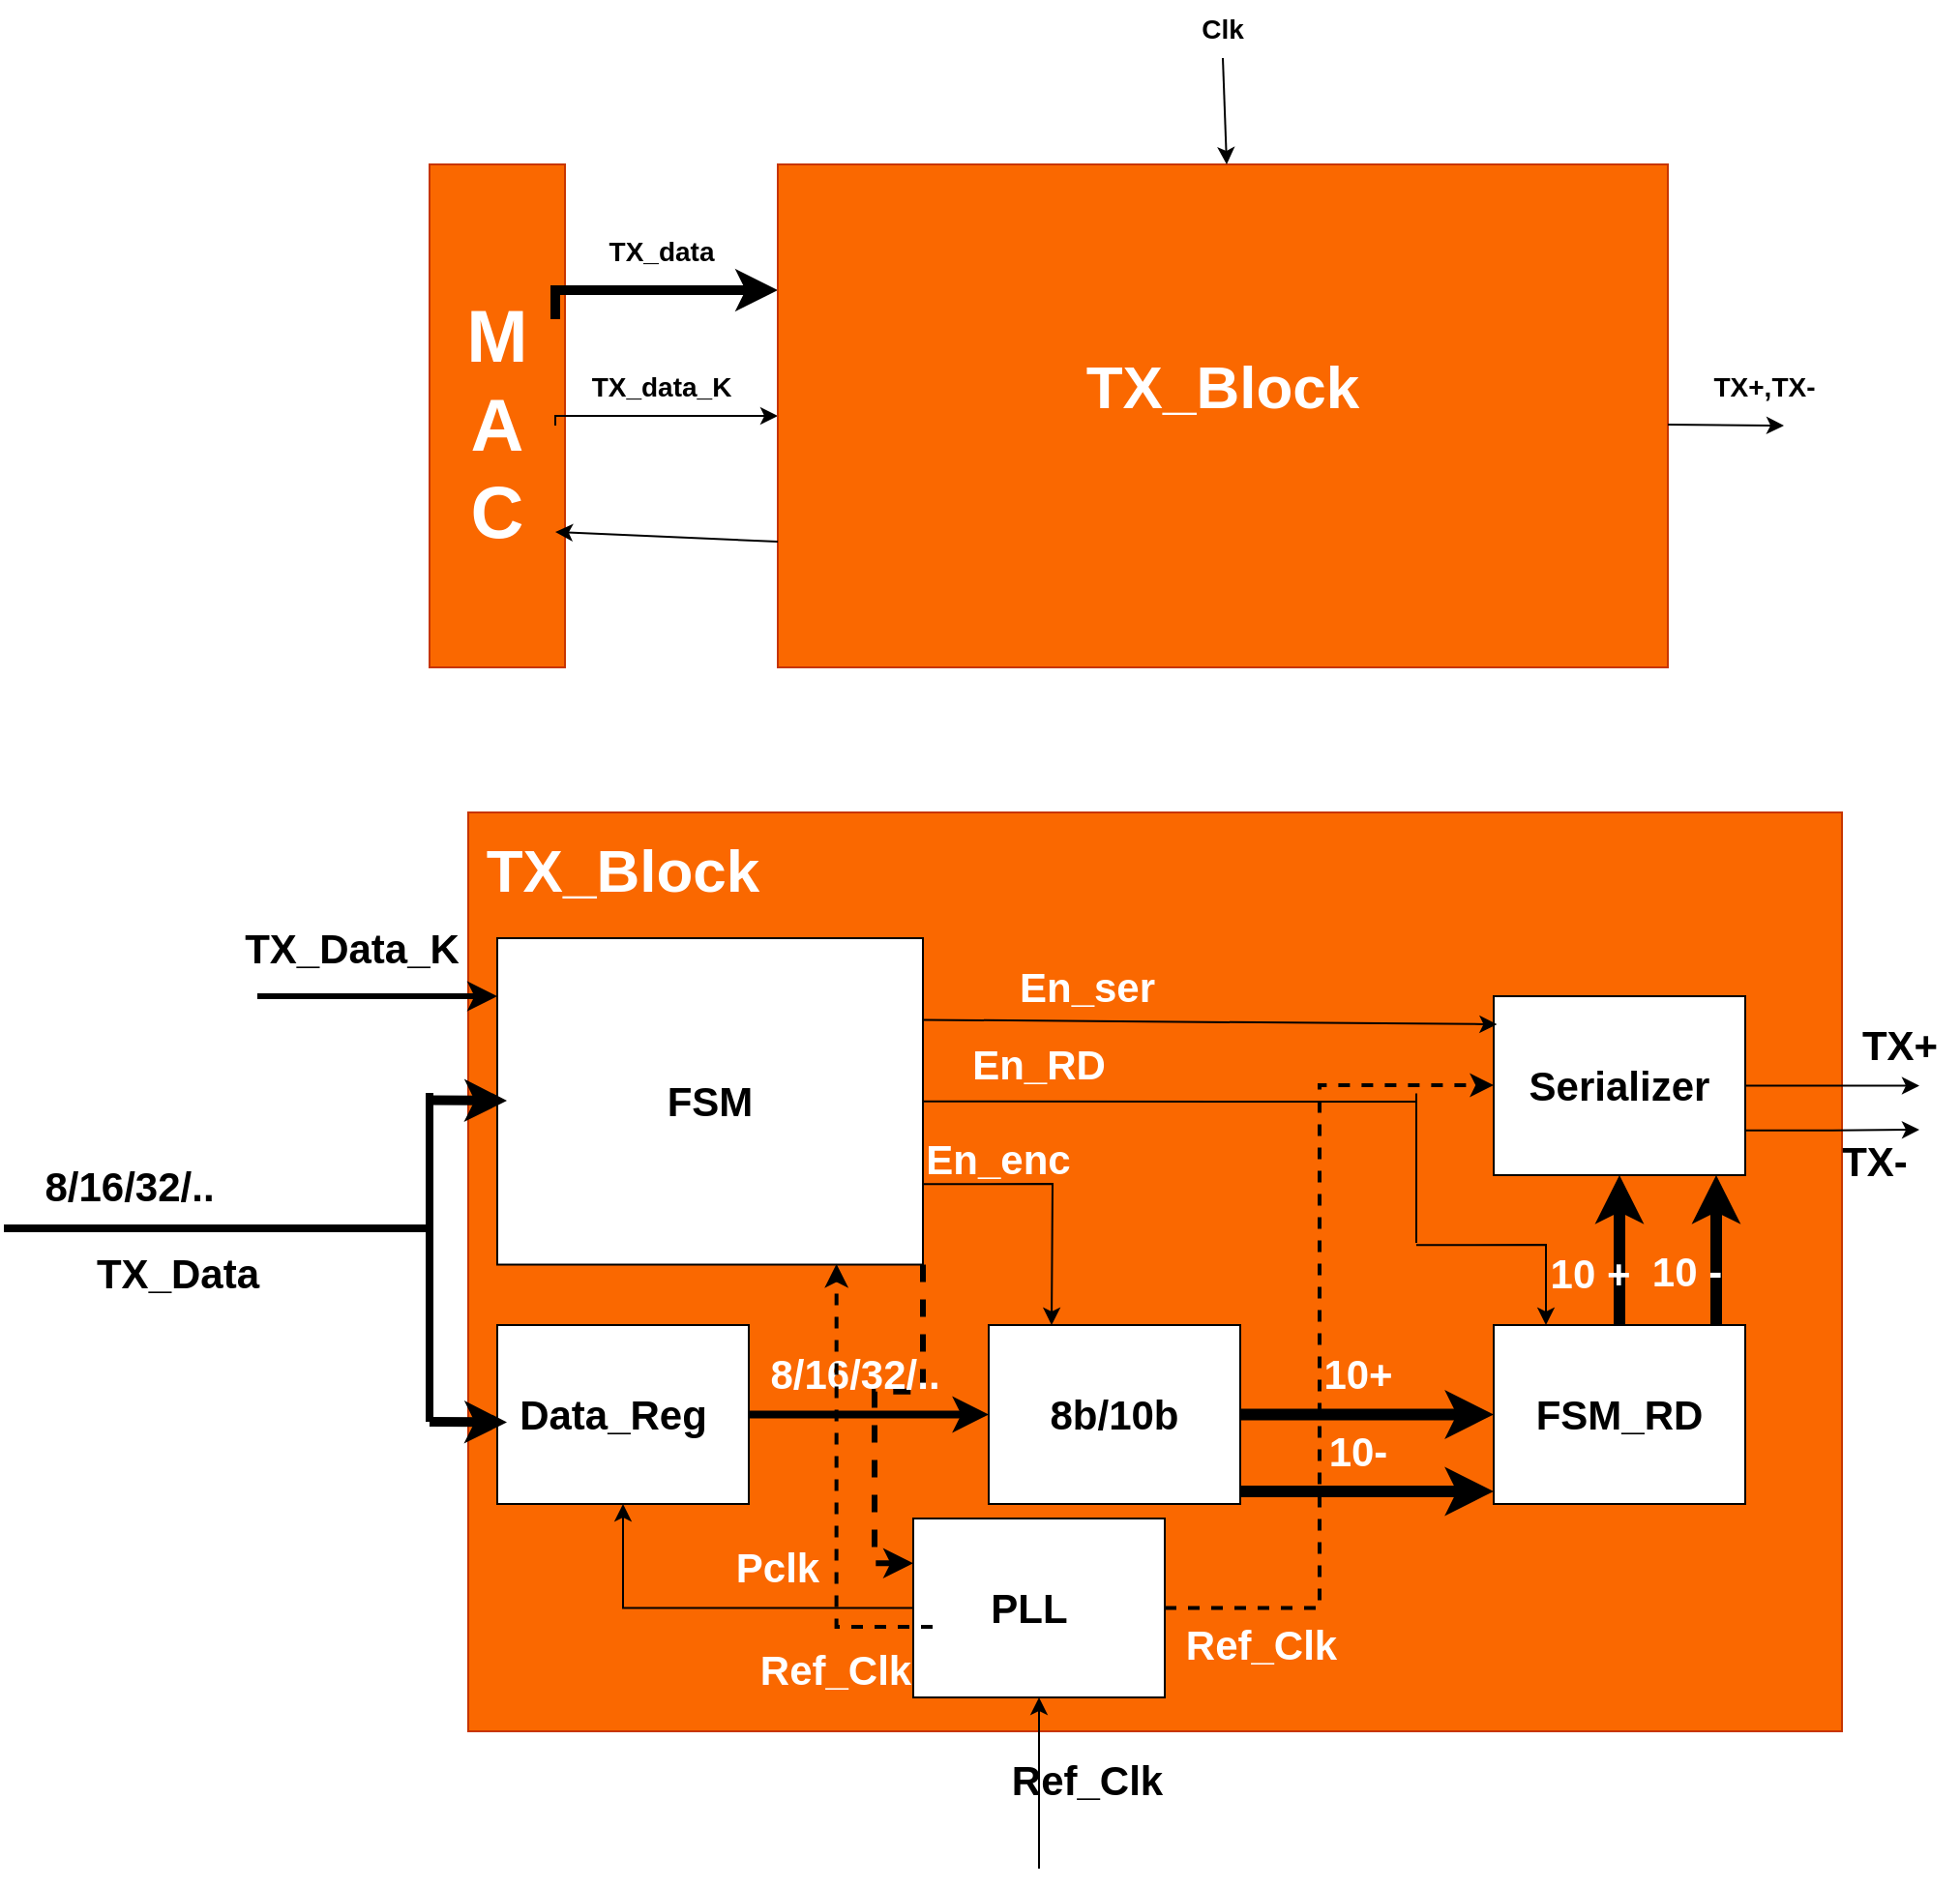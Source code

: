 <mxfile version="22.0.4" type="device">
  <diagram name="Page-1" id="atyNLuNKh7x29IN8w6cE">
    <mxGraphModel dx="2730" dy="731" grid="1" gridSize="10" guides="1" tooltips="1" connect="1" arrows="1" fold="1" page="1" pageScale="1" pageWidth="827" pageHeight="1169" math="0" shadow="0">
      <root>
        <mxCell id="0" />
        <mxCell id="1" parent="0" />
        <mxCell id="njXrvPDKqDDFjosRoKol-1" value="" style="rounded=0;whiteSpace=wrap;html=1;fillColor=#fa6800;strokeColor=#C73500;fontColor=#000000;" parent="1" vertex="1">
          <mxGeometry x="60" y="120" width="70" height="260" as="geometry" />
        </mxCell>
        <mxCell id="njXrvPDKqDDFjosRoKol-7" style="edgeStyle=orthogonalEdgeStyle;rounded=0;orthogonalLoop=1;jettySize=auto;html=1;exitX=1;exitY=0.5;exitDx=0;exitDy=0;" parent="1" source="njXrvPDKqDDFjosRoKol-2" target="njXrvPDKqDDFjosRoKol-3" edge="1">
          <mxGeometry relative="1" as="geometry">
            <Array as="points">
              <mxPoint x="125" y="250" />
            </Array>
          </mxGeometry>
        </mxCell>
        <mxCell id="njXrvPDKqDDFjosRoKol-8" style="edgeStyle=orthogonalEdgeStyle;rounded=0;orthogonalLoop=1;jettySize=auto;html=1;exitX=1;exitY=0;exitDx=0;exitDy=0;entryX=0;entryY=0.25;entryDx=0;entryDy=0;strokeWidth=5;" parent="1" source="njXrvPDKqDDFjosRoKol-2" target="njXrvPDKqDDFjosRoKol-3" edge="1">
          <mxGeometry relative="1" as="geometry">
            <Array as="points">
              <mxPoint x="125" y="185" />
            </Array>
          </mxGeometry>
        </mxCell>
        <mxCell id="njXrvPDKqDDFjosRoKol-2" value="&lt;b style=&quot;font-size: 38px;&quot;&gt;&lt;font color=&quot;#ffffff&quot;&gt;M&lt;br&gt;A&lt;br&gt;C&lt;/font&gt;&lt;/b&gt;" style="text;strokeColor=none;align=center;fillColor=none;html=1;verticalAlign=middle;whiteSpace=wrap;rounded=0;" parent="1" vertex="1">
          <mxGeometry x="65" y="200" width="60" height="110" as="geometry" />
        </mxCell>
        <mxCell id="njXrvPDKqDDFjosRoKol-3" value="" style="rounded=0;whiteSpace=wrap;html=1;fillColor=#fa6800;strokeColor=#C73500;fontColor=#000000;" parent="1" vertex="1">
          <mxGeometry x="240" y="120" width="460" height="260" as="geometry" />
        </mxCell>
        <mxCell id="njXrvPDKqDDFjosRoKol-9" value="&lt;b&gt;&lt;font style=&quot;font-size: 14px;&quot;&gt;TX_data&lt;/font&gt;&lt;/b&gt;" style="text;strokeColor=none;align=center;fillColor=none;html=1;verticalAlign=middle;whiteSpace=wrap;rounded=0;" parent="1" vertex="1">
          <mxGeometry x="150" y="150" width="60" height="30" as="geometry" />
        </mxCell>
        <mxCell id="njXrvPDKqDDFjosRoKol-10" value="&lt;b&gt;&lt;font style=&quot;font-size: 14px;&quot;&gt;TX_data_K&lt;/font&gt;&lt;/b&gt;" style="text;strokeColor=none;align=center;fillColor=none;html=1;verticalAlign=middle;whiteSpace=wrap;rounded=0;" parent="1" vertex="1">
          <mxGeometry x="150" y="220" width="60" height="30" as="geometry" />
        </mxCell>
        <mxCell id="njXrvPDKqDDFjosRoKol-12" value="" style="edgeStyle=none;orthogonalLoop=1;jettySize=auto;html=1;rounded=0;" parent="1" edge="1">
          <mxGeometry width="80" relative="1" as="geometry">
            <mxPoint x="470" y="65" as="sourcePoint" />
            <mxPoint x="472" y="120" as="targetPoint" />
            <Array as="points" />
          </mxGeometry>
        </mxCell>
        <mxCell id="njXrvPDKqDDFjosRoKol-13" value="&lt;b&gt;&lt;font style=&quot;font-size: 14px;&quot;&gt;Clk&lt;/font&gt;&lt;/b&gt;" style="text;strokeColor=none;align=center;fillColor=none;html=1;verticalAlign=middle;whiteSpace=wrap;rounded=0;" parent="1" vertex="1">
          <mxGeometry x="440" y="35" width="60" height="30" as="geometry" />
        </mxCell>
        <mxCell id="njXrvPDKqDDFjosRoKol-14" value="" style="edgeStyle=none;orthogonalLoop=1;jettySize=auto;html=1;rounded=0;" parent="1" edge="1">
          <mxGeometry width="80" relative="1" as="geometry">
            <mxPoint x="700" y="254.5" as="sourcePoint" />
            <mxPoint x="760" y="255" as="targetPoint" />
            <Array as="points" />
          </mxGeometry>
        </mxCell>
        <mxCell id="njXrvPDKqDDFjosRoKol-15" value="&lt;b&gt;&lt;font style=&quot;font-size: 14px;&quot;&gt;TX+,TX-&lt;/font&gt;&lt;/b&gt;" style="text;strokeColor=none;align=center;fillColor=none;html=1;verticalAlign=middle;whiteSpace=wrap;rounded=0;" parent="1" vertex="1">
          <mxGeometry x="720" y="220" width="60" height="30" as="geometry" />
        </mxCell>
        <mxCell id="njXrvPDKqDDFjosRoKol-16" value="&lt;b&gt;&lt;font color=&quot;#ffffff&quot; style=&quot;font-size: 31px;&quot;&gt;TX_Block&lt;/font&gt;&lt;/b&gt;" style="text;strokeColor=none;align=center;fillColor=none;html=1;verticalAlign=middle;whiteSpace=wrap;rounded=0;" parent="1" vertex="1">
          <mxGeometry x="440" y="220" width="60" height="30" as="geometry" />
        </mxCell>
        <mxCell id="njXrvPDKqDDFjosRoKol-17" value="" style="rounded=0;whiteSpace=wrap;html=1;fillColor=#fa6800;strokeColor=#C73500;fontColor=#000000;" parent="1" vertex="1">
          <mxGeometry x="80" y="455" width="710" height="475" as="geometry" />
        </mxCell>
        <mxCell id="njXrvPDKqDDFjosRoKol-18" value="&lt;b&gt;&lt;font color=&quot;#ffffff&quot; style=&quot;font-size: 31px;&quot;&gt;TX_Block&lt;/font&gt;&lt;/b&gt;" style="text;strokeColor=none;align=center;fillColor=none;html=1;verticalAlign=middle;whiteSpace=wrap;rounded=0;" parent="1" vertex="1">
          <mxGeometry x="130" y="470" width="60" height="30" as="geometry" />
        </mxCell>
        <mxCell id="njXrvPDKqDDFjosRoKol-63" style="edgeStyle=none;rounded=0;orthogonalLoop=1;jettySize=auto;html=1;exitX=1;exitY=0.5;exitDx=0;exitDy=0;endArrow=none;endFill=0;" parent="1" source="njXrvPDKqDDFjosRoKol-19" edge="1">
          <mxGeometry relative="1" as="geometry">
            <mxPoint x="570.0" y="604.5" as="targetPoint" />
          </mxGeometry>
        </mxCell>
        <mxCell id="ny57wzhgL6la1Yudt9Ik-5" style="edgeStyle=orthogonalEdgeStyle;rounded=0;orthogonalLoop=1;jettySize=auto;html=1;exitX=1;exitY=1;exitDx=0;exitDy=0;entryX=0;entryY=0.25;entryDx=0;entryDy=0;strokeWidth=3;dashed=1;" parent="1" source="njXrvPDKqDDFjosRoKol-19" target="njXrvPDKqDDFjosRoKol-26" edge="1">
          <mxGeometry relative="1" as="geometry" />
        </mxCell>
        <mxCell id="njXrvPDKqDDFjosRoKol-19" value="" style="rounded=0;whiteSpace=wrap;html=1;" parent="1" vertex="1">
          <mxGeometry x="95" y="520" width="220" height="168.75" as="geometry" />
        </mxCell>
        <mxCell id="njXrvPDKqDDFjosRoKol-20" value="&lt;b&gt;&lt;font style=&quot;font-size: 21px;&quot;&gt;FSM&lt;/font&gt;&lt;/b&gt;" style="text;strokeColor=none;align=center;fillColor=none;html=1;verticalAlign=middle;whiteSpace=wrap;rounded=0;" parent="1" vertex="1">
          <mxGeometry x="175" y="589.38" width="60" height="30" as="geometry" />
        </mxCell>
        <mxCell id="njXrvPDKqDDFjosRoKol-36" style="edgeStyle=orthogonalEdgeStyle;rounded=0;orthogonalLoop=1;jettySize=auto;html=1;entryX=0.5;entryY=1;entryDx=0;entryDy=0;strokeWidth=6;" parent="1" source="njXrvPDKqDDFjosRoKol-21" target="njXrvPDKqDDFjosRoKol-24" edge="1">
          <mxGeometry relative="1" as="geometry" />
        </mxCell>
        <mxCell id="njXrvPDKqDDFjosRoKol-21" value="" style="rounded=0;whiteSpace=wrap;html=1;" parent="1" vertex="1">
          <mxGeometry x="610" y="720" width="130" height="92.5" as="geometry" />
        </mxCell>
        <mxCell id="njXrvPDKqDDFjosRoKol-22" value="&lt;b&gt;&lt;font style=&quot;font-size: 21px;&quot;&gt;FSM_RD&lt;/font&gt;&lt;/b&gt;" style="text;strokeColor=none;align=center;fillColor=none;html=1;verticalAlign=middle;whiteSpace=wrap;rounded=0;" parent="1" vertex="1">
          <mxGeometry x="645" y="751.25" width="60" height="30" as="geometry" />
        </mxCell>
        <mxCell id="njXrvPDKqDDFjosRoKol-43" style="edgeStyle=orthogonalEdgeStyle;rounded=0;orthogonalLoop=1;jettySize=auto;html=1;" parent="1" source="njXrvPDKqDDFjosRoKol-24" edge="1">
          <mxGeometry relative="1" as="geometry">
            <mxPoint x="830" y="596.25" as="targetPoint" />
          </mxGeometry>
        </mxCell>
        <mxCell id="njXrvPDKqDDFjosRoKol-45" style="edgeStyle=orthogonalEdgeStyle;rounded=0;orthogonalLoop=1;jettySize=auto;html=1;exitX=1;exitY=0.75;exitDx=0;exitDy=0;" parent="1" source="njXrvPDKqDDFjosRoKol-24" edge="1">
          <mxGeometry relative="1" as="geometry">
            <mxPoint x="830" y="619" as="targetPoint" />
          </mxGeometry>
        </mxCell>
        <mxCell id="njXrvPDKqDDFjosRoKol-24" value="" style="rounded=0;whiteSpace=wrap;html=1;" parent="1" vertex="1">
          <mxGeometry x="610" y="550" width="130" height="92.5" as="geometry" />
        </mxCell>
        <mxCell id="njXrvPDKqDDFjosRoKol-25" value="&lt;b&gt;&lt;font style=&quot;font-size: 21px;&quot;&gt;Serializer&lt;/font&gt;&lt;/b&gt;" style="text;strokeColor=none;align=center;fillColor=none;html=1;verticalAlign=middle;whiteSpace=wrap;rounded=0;" parent="1" vertex="1">
          <mxGeometry x="645" y="581.25" width="60" height="30" as="geometry" />
        </mxCell>
        <mxCell id="njXrvPDKqDDFjosRoKol-35" style="edgeStyle=orthogonalEdgeStyle;rounded=0;orthogonalLoop=1;jettySize=auto;html=1;" parent="1" source="njXrvPDKqDDFjosRoKol-26" target="njXrvPDKqDDFjosRoKol-33" edge="1">
          <mxGeometry relative="1" as="geometry" />
        </mxCell>
        <mxCell id="njXrvPDKqDDFjosRoKol-26" value="" style="rounded=0;whiteSpace=wrap;html=1;" parent="1" vertex="1">
          <mxGeometry x="310" y="820" width="130" height="92.5" as="geometry" />
        </mxCell>
        <mxCell id="njXrvPDKqDDFjosRoKol-27" value="&lt;b&gt;&lt;font style=&quot;font-size: 21px;&quot;&gt;PLL&lt;/font&gt;&lt;/b&gt;" style="text;strokeColor=none;align=center;fillColor=none;html=1;verticalAlign=middle;whiteSpace=wrap;rounded=0;" parent="1" vertex="1">
          <mxGeometry x="340" y="851.25" width="60" height="30" as="geometry" />
        </mxCell>
        <mxCell id="njXrvPDKqDDFjosRoKol-28" value="" style="endArrow=classic;html=1;rounded=0;entryX=0.5;entryY=1;entryDx=0;entryDy=0;" parent="1" target="njXrvPDKqDDFjosRoKol-26" edge="1">
          <mxGeometry width="50" height="50" relative="1" as="geometry">
            <mxPoint x="375" y="1001" as="sourcePoint" />
            <mxPoint x="459" y="1000" as="targetPoint" />
          </mxGeometry>
        </mxCell>
        <mxCell id="njXrvPDKqDDFjosRoKol-29" value="&lt;b&gt;&lt;font style=&quot;font-size: 21px;&quot;&gt;Ref_Clk&lt;/font&gt;&lt;/b&gt;" style="text;strokeColor=none;align=center;fillColor=none;html=1;verticalAlign=middle;whiteSpace=wrap;rounded=0;" parent="1" vertex="1">
          <mxGeometry x="370" y="940" width="60" height="30" as="geometry" />
        </mxCell>
        <mxCell id="njXrvPDKqDDFjosRoKol-39" style="edgeStyle=orthogonalEdgeStyle;rounded=0;orthogonalLoop=1;jettySize=auto;html=1;strokeWidth=6;" parent="1" source="njXrvPDKqDDFjosRoKol-31" target="njXrvPDKqDDFjosRoKol-21" edge="1">
          <mxGeometry relative="1" as="geometry" />
        </mxCell>
        <mxCell id="njXrvPDKqDDFjosRoKol-31" value="" style="rounded=0;whiteSpace=wrap;html=1;" parent="1" vertex="1">
          <mxGeometry x="349" y="720" width="130" height="92.5" as="geometry" />
        </mxCell>
        <mxCell id="njXrvPDKqDDFjosRoKol-32" value="&lt;b&gt;&lt;font style=&quot;font-size: 21px;&quot;&gt;8b/10b&lt;/font&gt;&lt;/b&gt;" style="text;strokeColor=none;align=center;fillColor=none;html=1;verticalAlign=middle;whiteSpace=wrap;rounded=0;" parent="1" vertex="1">
          <mxGeometry x="384" y="751.25" width="60" height="30" as="geometry" />
        </mxCell>
        <mxCell id="njXrvPDKqDDFjosRoKol-38" style="edgeStyle=orthogonalEdgeStyle;rounded=0;orthogonalLoop=1;jettySize=auto;html=1;entryX=0;entryY=0.5;entryDx=0;entryDy=0;strokeWidth=4;" parent="1" source="njXrvPDKqDDFjosRoKol-33" target="njXrvPDKqDDFjosRoKol-31" edge="1">
          <mxGeometry relative="1" as="geometry" />
        </mxCell>
        <mxCell id="njXrvPDKqDDFjosRoKol-33" value="" style="rounded=0;whiteSpace=wrap;html=1;" parent="1" vertex="1">
          <mxGeometry x="95" y="720" width="130" height="92.5" as="geometry" />
        </mxCell>
        <mxCell id="njXrvPDKqDDFjosRoKol-34" value="&lt;b&gt;&lt;font style=&quot;font-size: 21px;&quot;&gt;Data_Reg&lt;/font&gt;&lt;/b&gt;" style="text;strokeColor=none;align=center;fillColor=none;html=1;verticalAlign=middle;whiteSpace=wrap;rounded=0;" parent="1" vertex="1">
          <mxGeometry x="125" y="751.25" width="60" height="30" as="geometry" />
        </mxCell>
        <mxCell id="njXrvPDKqDDFjosRoKol-37" value="&lt;b&gt;&lt;font color=&quot;#ffffff&quot; style=&quot;font-size: 21px;&quot;&gt;Pclk&lt;/font&gt;&lt;/b&gt;" style="text;strokeColor=none;align=center;fillColor=none;html=1;verticalAlign=middle;whiteSpace=wrap;rounded=0;" parent="1" vertex="1">
          <mxGeometry x="210" y="830" width="60" height="30" as="geometry" />
        </mxCell>
        <mxCell id="njXrvPDKqDDFjosRoKol-40" value="&lt;b&gt;&lt;font color=&quot;#ffffff&quot; style=&quot;font-size: 21px;&quot;&gt;8/16/32/..&lt;/font&gt;&lt;/b&gt;" style="text;strokeColor=none;align=center;fillColor=none;html=1;verticalAlign=middle;whiteSpace=wrap;rounded=0;" parent="1" vertex="1">
          <mxGeometry x="250" y="730" width="60" height="30" as="geometry" />
        </mxCell>
        <mxCell id="njXrvPDKqDDFjosRoKol-41" value="&lt;b&gt;&lt;font color=&quot;#ffffff&quot; style=&quot;font-size: 21px;&quot;&gt;10+&lt;/font&gt;&lt;/b&gt;" style="text;strokeColor=none;align=center;fillColor=none;html=1;verticalAlign=middle;whiteSpace=wrap;rounded=0;" parent="1" vertex="1">
          <mxGeometry x="510" y="730" width="60" height="30" as="geometry" />
        </mxCell>
        <mxCell id="njXrvPDKqDDFjosRoKol-42" value="&lt;b&gt;&lt;font color=&quot;#ffffff&quot; style=&quot;font-size: 21px;&quot;&gt;10 +&lt;br&gt;&lt;/font&gt;&lt;/b&gt;" style="text;strokeColor=none;align=center;fillColor=none;html=1;verticalAlign=middle;whiteSpace=wrap;rounded=0;" parent="1" vertex="1">
          <mxGeometry x="630" y="677.5" width="60" height="30" as="geometry" />
        </mxCell>
        <mxCell id="njXrvPDKqDDFjosRoKol-44" value="&lt;b&gt;&lt;font style=&quot;font-size: 21px;&quot;&gt;TX+&lt;/font&gt;&lt;/b&gt;" style="text;strokeColor=none;align=center;fillColor=none;html=1;verticalAlign=middle;whiteSpace=wrap;rounded=0;" parent="1" vertex="1">
          <mxGeometry x="790" y="560" width="60" height="30" as="geometry" />
        </mxCell>
        <mxCell id="njXrvPDKqDDFjosRoKol-46" value="&lt;b&gt;&lt;font style=&quot;font-size: 21px;&quot;&gt;TX-&lt;/font&gt;&lt;/b&gt;" style="text;strokeColor=none;align=center;fillColor=none;html=1;verticalAlign=middle;whiteSpace=wrap;rounded=0;" parent="1" vertex="1">
          <mxGeometry x="777" y="620" width="60" height="30" as="geometry" />
        </mxCell>
        <mxCell id="njXrvPDKqDDFjosRoKol-48" style="edgeStyle=orthogonalEdgeStyle;rounded=0;orthogonalLoop=1;jettySize=auto;html=1;strokeWidth=4;endArrow=none;endFill=0;" parent="1" edge="1">
          <mxGeometry relative="1" as="geometry">
            <mxPoint x="-160" y="670" as="sourcePoint" />
            <mxPoint x="60" y="770" as="targetPoint" />
            <Array as="points">
              <mxPoint x="60" y="670" />
              <mxPoint x="60" y="741" />
            </Array>
          </mxGeometry>
        </mxCell>
        <mxCell id="njXrvPDKqDDFjosRoKol-49" value="&lt;b&gt;&lt;font style=&quot;font-size: 21px;&quot;&gt;8/16/32/..&lt;/font&gt;&lt;/b&gt;" style="text;strokeColor=none;align=center;fillColor=none;html=1;verticalAlign=middle;whiteSpace=wrap;rounded=0;" parent="1" vertex="1">
          <mxGeometry x="-125" y="632.75" width="60" height="30" as="geometry" />
        </mxCell>
        <mxCell id="njXrvPDKqDDFjosRoKol-54" value="" style="edgeStyle=none;orthogonalLoop=1;jettySize=auto;html=1;rounded=0;strokeWidth=5;" parent="1" edge="1">
          <mxGeometry width="80" relative="1" as="geometry">
            <mxPoint x="60" y="770" as="sourcePoint" />
            <mxPoint x="100" y="770.25" as="targetPoint" />
            <Array as="points" />
          </mxGeometry>
        </mxCell>
        <mxCell id="njXrvPDKqDDFjosRoKol-55" value="" style="edgeStyle=none;orthogonalLoop=1;jettySize=auto;html=1;rounded=0;endArrow=none;endFill=0;strokeWidth=4;" parent="1" edge="1">
          <mxGeometry width="80" relative="1" as="geometry">
            <mxPoint x="60" y="670" as="sourcePoint" />
            <mxPoint x="60" y="600" as="targetPoint" />
            <Array as="points" />
          </mxGeometry>
        </mxCell>
        <mxCell id="njXrvPDKqDDFjosRoKol-56" value="" style="edgeStyle=none;orthogonalLoop=1;jettySize=auto;html=1;rounded=0;strokeWidth=5;" parent="1" edge="1">
          <mxGeometry width="80" relative="1" as="geometry">
            <mxPoint x="60" y="603.75" as="sourcePoint" />
            <mxPoint x="100" y="604" as="targetPoint" />
            <Array as="points" />
          </mxGeometry>
        </mxCell>
        <mxCell id="njXrvPDKqDDFjosRoKol-57" style="edgeStyle=orthogonalEdgeStyle;rounded=0;orthogonalLoop=1;jettySize=auto;html=1;entryX=0;entryY=0.5;entryDx=0;entryDy=0;strokeWidth=3;" parent="1" edge="1">
          <mxGeometry relative="1" as="geometry">
            <mxPoint x="-29" y="550" as="sourcePoint" />
            <mxPoint x="95" y="550" as="targetPoint" />
          </mxGeometry>
        </mxCell>
        <mxCell id="njXrvPDKqDDFjosRoKol-58" value="&lt;b&gt;&lt;font style=&quot;font-size: 21px;&quot;&gt;TX_Data&lt;/font&gt;&lt;/b&gt;" style="text;strokeColor=none;align=center;fillColor=none;html=1;verticalAlign=middle;whiteSpace=wrap;rounded=0;" parent="1" vertex="1">
          <mxGeometry x="-100" y="677.5" width="60" height="30" as="geometry" />
        </mxCell>
        <mxCell id="njXrvPDKqDDFjosRoKol-59" value="&lt;b&gt;&lt;font style=&quot;font-size: 21px;&quot;&gt;TX_Data_K&lt;/font&gt;&lt;/b&gt;" style="text;strokeColor=none;align=center;fillColor=none;html=1;verticalAlign=middle;whiteSpace=wrap;rounded=0;" parent="1" vertex="1">
          <mxGeometry x="-10" y="510" width="60" height="30" as="geometry" />
        </mxCell>
        <mxCell id="njXrvPDKqDDFjosRoKol-60" value="" style="edgeStyle=none;orthogonalLoop=1;jettySize=auto;html=1;rounded=0;entryX=0.25;entryY=0;entryDx=0;entryDy=0;" parent="1" target="njXrvPDKqDDFjosRoKol-31" edge="1">
          <mxGeometry width="80" relative="1" as="geometry">
            <mxPoint x="315" y="647.12" as="sourcePoint" />
            <mxPoint x="395" y="647.12" as="targetPoint" />
            <Array as="points">
              <mxPoint x="382" y="647" />
            </Array>
          </mxGeometry>
        </mxCell>
        <mxCell id="njXrvPDKqDDFjosRoKol-61" value="" style="edgeStyle=none;orthogonalLoop=1;jettySize=auto;html=1;rounded=0;" parent="1" edge="1">
          <mxGeometry width="80" relative="1" as="geometry">
            <mxPoint x="570" y="678.62" as="sourcePoint" />
            <mxPoint x="637" y="720" as="targetPoint" />
            <Array as="points">
              <mxPoint x="637" y="678.5" />
            </Array>
          </mxGeometry>
        </mxCell>
        <mxCell id="njXrvPDKqDDFjosRoKol-62" value="" style="edgeStyle=none;orthogonalLoop=1;jettySize=auto;html=1;rounded=0;endArrow=none;endFill=0;" parent="1" edge="1">
          <mxGeometry width="80" relative="1" as="geometry">
            <mxPoint x="570" y="600.25" as="sourcePoint" />
            <mxPoint x="570" y="677.5" as="targetPoint" />
            <Array as="points" />
          </mxGeometry>
        </mxCell>
        <mxCell id="njXrvPDKqDDFjosRoKol-65" value="&lt;b&gt;&lt;font color=&quot;#ffffff&quot; style=&quot;font-size: 21px;&quot;&gt;En_enc&lt;/font&gt;&lt;/b&gt;" style="text;strokeColor=none;align=center;fillColor=none;html=1;verticalAlign=middle;whiteSpace=wrap;rounded=0;" parent="1" vertex="1">
          <mxGeometry x="324" y="619.38" width="60" height="30" as="geometry" />
        </mxCell>
        <mxCell id="njXrvPDKqDDFjosRoKol-66" value="&lt;b&gt;&lt;font color=&quot;#ffffff&quot; style=&quot;font-size: 21px;&quot;&gt;En_RD&lt;/font&gt;&lt;/b&gt;" style="text;strokeColor=none;align=center;fillColor=none;html=1;verticalAlign=middle;whiteSpace=wrap;rounded=0;" parent="1" vertex="1">
          <mxGeometry x="345" y="570" width="60" height="30" as="geometry" />
        </mxCell>
        <mxCell id="njXrvPDKqDDFjosRoKol-68" style="edgeStyle=none;rounded=0;orthogonalLoop=1;jettySize=auto;html=1;exitX=1;exitY=0.25;exitDx=0;exitDy=0;entryX=0.013;entryY=0.157;entryDx=0;entryDy=0;entryPerimeter=0;" parent="1" source="njXrvPDKqDDFjosRoKol-19" target="njXrvPDKqDDFjosRoKol-24" edge="1">
          <mxGeometry relative="1" as="geometry" />
        </mxCell>
        <mxCell id="njXrvPDKqDDFjosRoKol-69" value="&lt;b&gt;&lt;font color=&quot;#ffffff&quot; style=&quot;font-size: 21px;&quot;&gt;En_ser&lt;/font&gt;&lt;/b&gt;" style="text;strokeColor=none;align=center;fillColor=none;html=1;verticalAlign=middle;whiteSpace=wrap;rounded=0;" parent="1" vertex="1">
          <mxGeometry x="370" y="530" width="60" height="30" as="geometry" />
        </mxCell>
        <mxCell id="ny57wzhgL6la1Yudt9Ik-1" style="edgeStyle=orthogonalEdgeStyle;rounded=0;orthogonalLoop=1;jettySize=auto;html=1;entryX=0.797;entryY=0.998;entryDx=0;entryDy=0;entryPerimeter=0;dashed=1;strokeWidth=2;" parent="1" target="njXrvPDKqDDFjosRoKol-19" edge="1">
          <mxGeometry relative="1" as="geometry">
            <mxPoint x="320" y="876" as="sourcePoint" />
            <mxPoint x="170" y="823" as="targetPoint" />
            <Array as="points">
              <mxPoint x="270" y="876" />
            </Array>
          </mxGeometry>
        </mxCell>
        <mxCell id="ny57wzhgL6la1Yudt9Ik-2" value="&lt;b&gt;&lt;font color=&quot;#ffffff&quot; style=&quot;font-size: 21px;&quot;&gt;Ref_Clk&lt;/font&gt;&lt;/b&gt;" style="text;strokeColor=none;align=center;fillColor=none;html=1;verticalAlign=middle;whiteSpace=wrap;rounded=0;" parent="1" vertex="1">
          <mxGeometry x="240" y="882.5" width="60" height="30" as="geometry" />
        </mxCell>
        <mxCell id="ny57wzhgL6la1Yudt9Ik-3" style="edgeStyle=orthogonalEdgeStyle;rounded=0;orthogonalLoop=1;jettySize=auto;html=1;dashed=1;strokeWidth=2;exitX=1;exitY=0.5;exitDx=0;exitDy=0;" parent="1" source="njXrvPDKqDDFjosRoKol-26" target="njXrvPDKqDDFjosRoKol-24" edge="1">
          <mxGeometry relative="1" as="geometry">
            <mxPoint x="570" y="820" as="sourcePoint" />
            <mxPoint x="520" y="632" as="targetPoint" />
            <Array as="points">
              <mxPoint x="520" y="866" />
              <mxPoint x="520" y="596" />
            </Array>
          </mxGeometry>
        </mxCell>
        <mxCell id="ny57wzhgL6la1Yudt9Ik-4" value="&lt;b&gt;&lt;font color=&quot;#ffffff&quot; style=&quot;font-size: 21px;&quot;&gt;Ref_Clk&lt;/font&gt;&lt;/b&gt;" style="text;strokeColor=none;align=center;fillColor=none;html=1;verticalAlign=middle;whiteSpace=wrap;rounded=0;" parent="1" vertex="1">
          <mxGeometry x="460" y="870" width="60" height="30" as="geometry" />
        </mxCell>
        <mxCell id="ez3Ab5l1970i18GDpwO6-1" style="edgeStyle=orthogonalEdgeStyle;rounded=0;orthogonalLoop=1;jettySize=auto;html=1;entryX=0.5;entryY=1;entryDx=0;entryDy=0;strokeWidth=6;" edge="1" parent="1">
          <mxGeometry relative="1" as="geometry">
            <mxPoint x="725" y="719.5" as="sourcePoint" />
            <mxPoint x="725" y="642.5" as="targetPoint" />
          </mxGeometry>
        </mxCell>
        <mxCell id="ez3Ab5l1970i18GDpwO6-2" value="&lt;b&gt;&lt;font color=&quot;#ffffff&quot; style=&quot;font-size: 21px;&quot;&gt;10 -&lt;br&gt;&lt;/font&gt;&lt;/b&gt;" style="text;strokeColor=none;align=center;fillColor=none;html=1;verticalAlign=middle;whiteSpace=wrap;rounded=0;" vertex="1" parent="1">
          <mxGeometry x="680" y="677" width="60" height="30" as="geometry" />
        </mxCell>
        <mxCell id="ez3Ab5l1970i18GDpwO6-4" style="edgeStyle=orthogonalEdgeStyle;rounded=0;orthogonalLoop=1;jettySize=auto;html=1;strokeWidth=6;" edge="1" parent="1">
          <mxGeometry relative="1" as="geometry">
            <mxPoint x="479" y="806" as="sourcePoint" />
            <mxPoint x="610" y="806" as="targetPoint" />
          </mxGeometry>
        </mxCell>
        <mxCell id="ez3Ab5l1970i18GDpwO6-5" value="&lt;b&gt;&lt;font color=&quot;#ffffff&quot; style=&quot;font-size: 21px;&quot;&gt;10-&lt;/font&gt;&lt;/b&gt;" style="text;strokeColor=none;align=center;fillColor=none;html=1;verticalAlign=middle;whiteSpace=wrap;rounded=0;" vertex="1" parent="1">
          <mxGeometry x="510" y="770" width="60" height="30" as="geometry" />
        </mxCell>
        <mxCell id="ez3Ab5l1970i18GDpwO6-6" value="" style="edgeStyle=none;orthogonalLoop=1;jettySize=auto;html=1;rounded=0;entryX=1;entryY=1;entryDx=0;entryDy=0;exitX=0;exitY=0.75;exitDx=0;exitDy=0;" edge="1" parent="1" source="njXrvPDKqDDFjosRoKol-3" target="njXrvPDKqDDFjosRoKol-2">
          <mxGeometry width="80" relative="1" as="geometry">
            <mxPoint x="160" y="310" as="sourcePoint" />
            <mxPoint x="240" y="310" as="targetPoint" />
            <Array as="points" />
          </mxGeometry>
        </mxCell>
      </root>
    </mxGraphModel>
  </diagram>
</mxfile>

